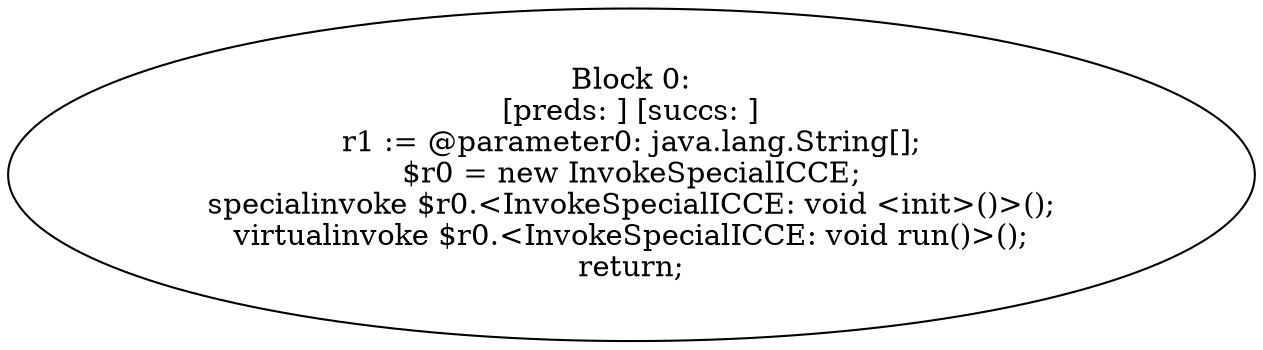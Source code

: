digraph "unitGraph" {
    "Block 0:
[preds: ] [succs: ]
r1 := @parameter0: java.lang.String[];
$r0 = new InvokeSpecialICCE;
specialinvoke $r0.<InvokeSpecialICCE: void <init>()>();
virtualinvoke $r0.<InvokeSpecialICCE: void run()>();
return;
"
}
